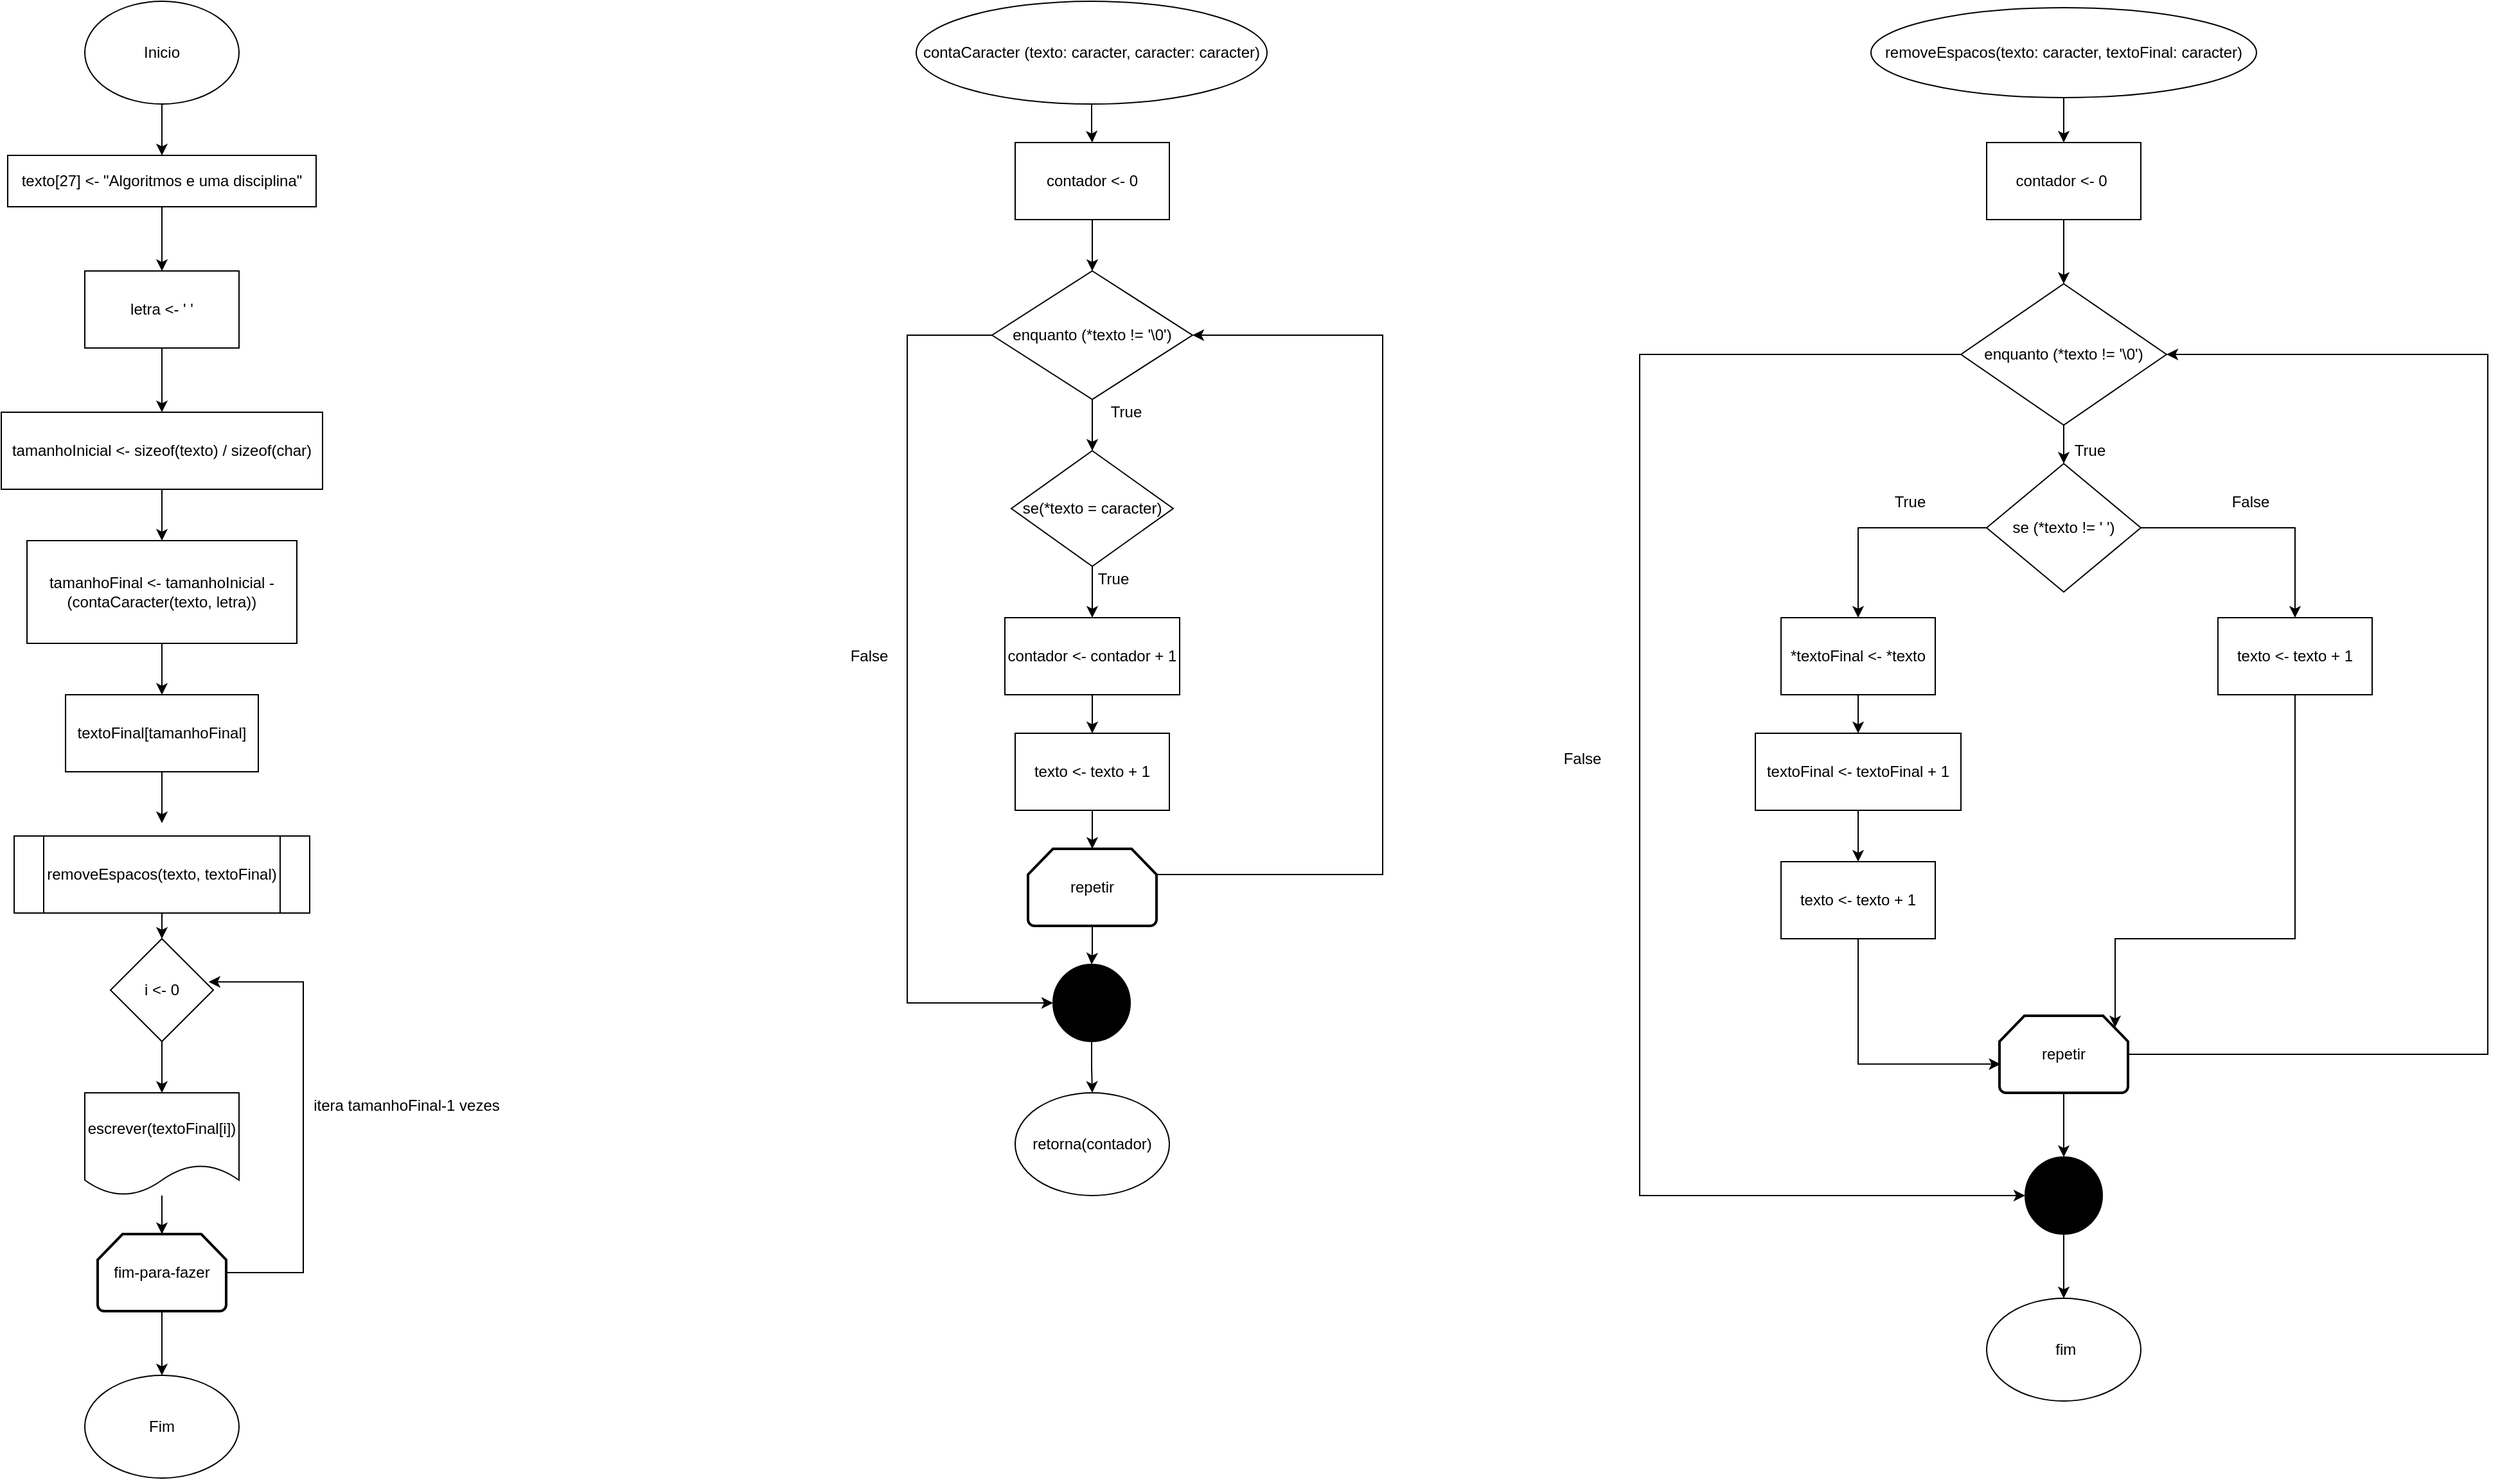 <mxfile version="13.10.2" type="device"><diagram id="3JIQRtcyTBd6U-Dw3apT" name="Page-1"><mxGraphModel dx="1038" dy="585" grid="1" gridSize="10" guides="1" tooltips="1" connect="1" arrows="1" fold="1" page="1" pageScale="1" pageWidth="1654" pageHeight="2336" math="0" shadow="0"><root><mxCell id="0"/><mxCell id="1" parent="0"/><mxCell id="C8wCGnS9aEm-MItg8PbP-4" style="edgeStyle=orthogonalEdgeStyle;rounded=0;orthogonalLoop=1;jettySize=auto;html=1;entryX=0.5;entryY=0;entryDx=0;entryDy=0;" edge="1" parent="1" source="C8wCGnS9aEm-MItg8PbP-1" target="C8wCGnS9aEm-MItg8PbP-2"><mxGeometry relative="1" as="geometry"/></mxCell><mxCell id="C8wCGnS9aEm-MItg8PbP-1" value="Inicio" style="ellipse;whiteSpace=wrap;html=1;" vertex="1" parent="1"><mxGeometry x="120" y="60" width="120" height="80" as="geometry"/></mxCell><mxCell id="C8wCGnS9aEm-MItg8PbP-5" style="edgeStyle=orthogonalEdgeStyle;rounded=0;orthogonalLoop=1;jettySize=auto;html=1;entryX=0.5;entryY=0;entryDx=0;entryDy=0;" edge="1" parent="1" source="C8wCGnS9aEm-MItg8PbP-2" target="C8wCGnS9aEm-MItg8PbP-3"><mxGeometry relative="1" as="geometry"/></mxCell><mxCell id="C8wCGnS9aEm-MItg8PbP-2" value="texto[27] &amp;lt;- &quot;Algoritmos e uma disciplina&quot;" style="rounded=0;whiteSpace=wrap;html=1;" vertex="1" parent="1"><mxGeometry x="60" y="180" width="240" height="40" as="geometry"/></mxCell><mxCell id="C8wCGnS9aEm-MItg8PbP-22" style="edgeStyle=orthogonalEdgeStyle;rounded=0;orthogonalLoop=1;jettySize=auto;html=1;entryX=0.5;entryY=0;entryDx=0;entryDy=0;" edge="1" parent="1" source="C8wCGnS9aEm-MItg8PbP-3" target="C8wCGnS9aEm-MItg8PbP-6"><mxGeometry relative="1" as="geometry"/></mxCell><mxCell id="C8wCGnS9aEm-MItg8PbP-3" value="letra &amp;lt;- ' '" style="rounded=0;whiteSpace=wrap;html=1;" vertex="1" parent="1"><mxGeometry x="120" y="270" width="120" height="60" as="geometry"/></mxCell><mxCell id="C8wCGnS9aEm-MItg8PbP-21" style="edgeStyle=orthogonalEdgeStyle;rounded=0;orthogonalLoop=1;jettySize=auto;html=1;entryX=0.5;entryY=0;entryDx=0;entryDy=0;" edge="1" parent="1" source="C8wCGnS9aEm-MItg8PbP-6" target="C8wCGnS9aEm-MItg8PbP-7"><mxGeometry relative="1" as="geometry"/></mxCell><mxCell id="C8wCGnS9aEm-MItg8PbP-6" value="tamanhoInicial &amp;lt;- sizeof(texto) / sizeof(char)" style="rounded=0;whiteSpace=wrap;html=1;" vertex="1" parent="1"><mxGeometry x="55" y="380" width="250" height="60" as="geometry"/></mxCell><mxCell id="C8wCGnS9aEm-MItg8PbP-20" style="edgeStyle=orthogonalEdgeStyle;rounded=0;orthogonalLoop=1;jettySize=auto;html=1;entryX=0.5;entryY=0;entryDx=0;entryDy=0;" edge="1" parent="1" source="C8wCGnS9aEm-MItg8PbP-7" target="C8wCGnS9aEm-MItg8PbP-8"><mxGeometry relative="1" as="geometry"/></mxCell><mxCell id="C8wCGnS9aEm-MItg8PbP-7" value="tamanhoFinal &amp;lt;- tamanhoInicial - (contaCaracter(texto, letra))" style="rounded=0;whiteSpace=wrap;html=1;" vertex="1" parent="1"><mxGeometry x="75" y="480" width="210" height="80" as="geometry"/></mxCell><mxCell id="C8wCGnS9aEm-MItg8PbP-19" style="edgeStyle=orthogonalEdgeStyle;rounded=0;orthogonalLoop=1;jettySize=auto;html=1;entryX=0.5;entryY=0;entryDx=0;entryDy=0;" edge="1" parent="1" source="C8wCGnS9aEm-MItg8PbP-8"><mxGeometry relative="1" as="geometry"><mxPoint x="180" y="700" as="targetPoint"/></mxGeometry></mxCell><mxCell id="C8wCGnS9aEm-MItg8PbP-8" value="textoFinal[tamanhoFinal]" style="rounded=0;whiteSpace=wrap;html=1;" vertex="1" parent="1"><mxGeometry x="105" y="600" width="150" height="60" as="geometry"/></mxCell><mxCell id="C8wCGnS9aEm-MItg8PbP-18" style="edgeStyle=orthogonalEdgeStyle;rounded=0;orthogonalLoop=1;jettySize=auto;html=1;entryX=0.5;entryY=0;entryDx=0;entryDy=0;" edge="1" parent="1" target="C8wCGnS9aEm-MItg8PbP-10"><mxGeometry relative="1" as="geometry"><mxPoint x="180" y="770" as="sourcePoint"/></mxGeometry></mxCell><mxCell id="C8wCGnS9aEm-MItg8PbP-12" style="edgeStyle=orthogonalEdgeStyle;rounded=0;orthogonalLoop=1;jettySize=auto;html=1;entryX=0.5;entryY=0;entryDx=0;entryDy=0;" edge="1" parent="1" source="C8wCGnS9aEm-MItg8PbP-10" target="C8wCGnS9aEm-MItg8PbP-11"><mxGeometry relative="1" as="geometry"/></mxCell><mxCell id="C8wCGnS9aEm-MItg8PbP-10" value="i &amp;lt;- 0" style="rhombus;whiteSpace=wrap;html=1;" vertex="1" parent="1"><mxGeometry x="140" y="790" width="80" height="80" as="geometry"/></mxCell><mxCell id="C8wCGnS9aEm-MItg8PbP-15" style="edgeStyle=orthogonalEdgeStyle;rounded=0;orthogonalLoop=1;jettySize=auto;html=1;entryX=0.5;entryY=0;entryDx=0;entryDy=0;entryPerimeter=0;" edge="1" parent="1" source="C8wCGnS9aEm-MItg8PbP-11" target="C8wCGnS9aEm-MItg8PbP-13"><mxGeometry relative="1" as="geometry"/></mxCell><mxCell id="C8wCGnS9aEm-MItg8PbP-11" value="escrever(textoFinal[i])" style="shape=document;whiteSpace=wrap;html=1;boundedLbl=1;" vertex="1" parent="1"><mxGeometry x="120" y="910" width="120" height="80" as="geometry"/></mxCell><mxCell id="C8wCGnS9aEm-MItg8PbP-16" style="edgeStyle=orthogonalEdgeStyle;rounded=0;orthogonalLoop=1;jettySize=auto;html=1;entryX=0.955;entryY=0.42;entryDx=0;entryDy=0;entryPerimeter=0;" edge="1" parent="1" source="C8wCGnS9aEm-MItg8PbP-13" target="C8wCGnS9aEm-MItg8PbP-10"><mxGeometry relative="1" as="geometry"><Array as="points"><mxPoint x="290" y="1050"/><mxPoint x="290" y="824"/></Array></mxGeometry></mxCell><mxCell id="C8wCGnS9aEm-MItg8PbP-23" style="edgeStyle=orthogonalEdgeStyle;rounded=0;orthogonalLoop=1;jettySize=auto;html=1;entryX=0.5;entryY=0;entryDx=0;entryDy=0;" edge="1" parent="1" source="C8wCGnS9aEm-MItg8PbP-13" target="C8wCGnS9aEm-MItg8PbP-14"><mxGeometry relative="1" as="geometry"/></mxCell><mxCell id="C8wCGnS9aEm-MItg8PbP-13" value="fim-para-fazer" style="strokeWidth=2;html=1;shape=mxgraph.flowchart.loop_limit;whiteSpace=wrap;" vertex="1" parent="1"><mxGeometry x="130" y="1020" width="100" height="60" as="geometry"/></mxCell><mxCell id="C8wCGnS9aEm-MItg8PbP-14" value="Fim" style="ellipse;whiteSpace=wrap;html=1;" vertex="1" parent="1"><mxGeometry x="120" y="1130" width="120" height="80" as="geometry"/></mxCell><mxCell id="C8wCGnS9aEm-MItg8PbP-17" value="itera&amp;nbsp;tamanhoFinal-1 vezes" style="text;html=1;align=center;verticalAlign=middle;resizable=0;points=[];autosize=1;" vertex="1" parent="1"><mxGeometry x="290" y="910" width="160" height="20" as="geometry"/></mxCell><mxCell id="C8wCGnS9aEm-MItg8PbP-24" value="&lt;span&gt;removeEspacos(texto, textoFinal)&lt;/span&gt;" style="shape=process;whiteSpace=wrap;html=1;backgroundOutline=1;" vertex="1" parent="1"><mxGeometry x="65" y="710" width="230" height="60" as="geometry"/></mxCell><mxCell id="C8wCGnS9aEm-MItg8PbP-47" style="edgeStyle=orthogonalEdgeStyle;rounded=0;orthogonalLoop=1;jettySize=auto;html=1;entryX=0.5;entryY=0;entryDx=0;entryDy=0;" edge="1" parent="1" source="C8wCGnS9aEm-MItg8PbP-25" target="C8wCGnS9aEm-MItg8PbP-26"><mxGeometry relative="1" as="geometry"/></mxCell><mxCell id="C8wCGnS9aEm-MItg8PbP-25" value="contaCaracter (texto: caracter, caracter: caracter)" style="ellipse;whiteSpace=wrap;html=1;" vertex="1" parent="1"><mxGeometry x="767" y="60" width="273" height="80" as="geometry"/></mxCell><mxCell id="C8wCGnS9aEm-MItg8PbP-46" style="edgeStyle=orthogonalEdgeStyle;rounded=0;orthogonalLoop=1;jettySize=auto;html=1;entryX=0.5;entryY=0;entryDx=0;entryDy=0;" edge="1" parent="1" source="C8wCGnS9aEm-MItg8PbP-26" target="C8wCGnS9aEm-MItg8PbP-27"><mxGeometry relative="1" as="geometry"/></mxCell><mxCell id="C8wCGnS9aEm-MItg8PbP-26" value="contador &amp;lt;- 0" style="rounded=0;whiteSpace=wrap;html=1;" vertex="1" parent="1"><mxGeometry x="844" y="170" width="120" height="60" as="geometry"/></mxCell><mxCell id="C8wCGnS9aEm-MItg8PbP-37" style="edgeStyle=orthogonalEdgeStyle;rounded=0;orthogonalLoop=1;jettySize=auto;html=1;entryX=0;entryY=0.5;entryDx=0;entryDy=0;entryPerimeter=0;" edge="1" parent="1" source="C8wCGnS9aEm-MItg8PbP-27" target="C8wCGnS9aEm-MItg8PbP-36"><mxGeometry relative="1" as="geometry"><Array as="points"><mxPoint x="760" y="320"/><mxPoint x="760" y="840"/></Array></mxGeometry></mxCell><mxCell id="C8wCGnS9aEm-MItg8PbP-39" style="edgeStyle=orthogonalEdgeStyle;rounded=0;orthogonalLoop=1;jettySize=auto;html=1;entryX=0.5;entryY=0;entryDx=0;entryDy=0;" edge="1" parent="1" source="C8wCGnS9aEm-MItg8PbP-27" target="C8wCGnS9aEm-MItg8PbP-28"><mxGeometry relative="1" as="geometry"/></mxCell><mxCell id="C8wCGnS9aEm-MItg8PbP-27" value="enquanto (*texto != '\0')" style="rhombus;whiteSpace=wrap;html=1;" vertex="1" parent="1"><mxGeometry x="826" y="270" width="156" height="100" as="geometry"/></mxCell><mxCell id="C8wCGnS9aEm-MItg8PbP-34" style="edgeStyle=orthogonalEdgeStyle;rounded=0;orthogonalLoop=1;jettySize=auto;html=1;entryX=0.5;entryY=0;entryDx=0;entryDy=0;" edge="1" parent="1" source="C8wCGnS9aEm-MItg8PbP-28" target="C8wCGnS9aEm-MItg8PbP-29"><mxGeometry relative="1" as="geometry"/></mxCell><mxCell id="C8wCGnS9aEm-MItg8PbP-28" value="se(*texto = caracter)" style="rhombus;whiteSpace=wrap;html=1;" vertex="1" parent="1"><mxGeometry x="841" y="410" width="126" height="90" as="geometry"/></mxCell><mxCell id="C8wCGnS9aEm-MItg8PbP-33" style="edgeStyle=orthogonalEdgeStyle;rounded=0;orthogonalLoop=1;jettySize=auto;html=1;entryX=0.5;entryY=0;entryDx=0;entryDy=0;" edge="1" parent="1" source="C8wCGnS9aEm-MItg8PbP-29" target="C8wCGnS9aEm-MItg8PbP-30"><mxGeometry relative="1" as="geometry"/></mxCell><mxCell id="C8wCGnS9aEm-MItg8PbP-29" value="contador &amp;lt;- contador + 1" style="rounded=0;whiteSpace=wrap;html=1;" vertex="1" parent="1"><mxGeometry x="836" y="540" width="136" height="60" as="geometry"/></mxCell><mxCell id="C8wCGnS9aEm-MItg8PbP-43" style="edgeStyle=orthogonalEdgeStyle;rounded=0;orthogonalLoop=1;jettySize=auto;html=1;entryX=0.5;entryY=0;entryDx=0;entryDy=0;entryPerimeter=0;" edge="1" parent="1" source="C8wCGnS9aEm-MItg8PbP-30" target="C8wCGnS9aEm-MItg8PbP-35"><mxGeometry relative="1" as="geometry"/></mxCell><mxCell id="C8wCGnS9aEm-MItg8PbP-30" value="texto &amp;lt;- texto + 1" style="rounded=0;whiteSpace=wrap;html=1;" vertex="1" parent="1"><mxGeometry x="844" y="630" width="120" height="60" as="geometry"/></mxCell><mxCell id="C8wCGnS9aEm-MItg8PbP-31" value="retorna(contador)" style="ellipse;whiteSpace=wrap;html=1;" vertex="1" parent="1"><mxGeometry x="844" y="910" width="120" height="80" as="geometry"/></mxCell><mxCell id="C8wCGnS9aEm-MItg8PbP-42" style="edgeStyle=orthogonalEdgeStyle;rounded=0;orthogonalLoop=1;jettySize=auto;html=1;entryX=1;entryY=0.5;entryDx=0;entryDy=0;" edge="1" parent="1" source="C8wCGnS9aEm-MItg8PbP-35" target="C8wCGnS9aEm-MItg8PbP-27"><mxGeometry relative="1" as="geometry"><mxPoint x="1130" y="560" as="targetPoint"/><Array as="points"><mxPoint x="1130" y="740"/><mxPoint x="1130" y="320"/></Array></mxGeometry></mxCell><mxCell id="C8wCGnS9aEm-MItg8PbP-44" style="edgeStyle=orthogonalEdgeStyle;rounded=0;orthogonalLoop=1;jettySize=auto;html=1;entryX=0.5;entryY=0;entryDx=0;entryDy=0;entryPerimeter=0;" edge="1" parent="1" source="C8wCGnS9aEm-MItg8PbP-35" target="C8wCGnS9aEm-MItg8PbP-36"><mxGeometry relative="1" as="geometry"/></mxCell><mxCell id="C8wCGnS9aEm-MItg8PbP-35" value="repetir" style="strokeWidth=2;html=1;shape=mxgraph.flowchart.loop_limit;whiteSpace=wrap;" vertex="1" parent="1"><mxGeometry x="854" y="720" width="100" height="60" as="geometry"/></mxCell><mxCell id="C8wCGnS9aEm-MItg8PbP-45" style="edgeStyle=orthogonalEdgeStyle;rounded=0;orthogonalLoop=1;jettySize=auto;html=1;entryX=0.5;entryY=0;entryDx=0;entryDy=0;" edge="1" parent="1" source="C8wCGnS9aEm-MItg8PbP-36" target="C8wCGnS9aEm-MItg8PbP-31"><mxGeometry relative="1" as="geometry"/></mxCell><mxCell id="C8wCGnS9aEm-MItg8PbP-36" value="" style="verticalLabelPosition=bottom;verticalAlign=top;html=1;shape=mxgraph.flowchart.on-page_reference;fillColor=#000000;" vertex="1" parent="1"><mxGeometry x="873.5" y="810" width="60" height="60" as="geometry"/></mxCell><mxCell id="C8wCGnS9aEm-MItg8PbP-38" value="False" style="text;html=1;align=center;verticalAlign=middle;resizable=0;points=[];autosize=1;" vertex="1" parent="1"><mxGeometry x="705" y="560" width="50" height="20" as="geometry"/></mxCell><mxCell id="C8wCGnS9aEm-MItg8PbP-40" value="True" style="text;html=1;align=center;verticalAlign=middle;resizable=0;points=[];autosize=1;" vertex="1" parent="1"><mxGeometry x="910" y="370" width="40" height="20" as="geometry"/></mxCell><mxCell id="C8wCGnS9aEm-MItg8PbP-41" value="True" style="text;html=1;align=center;verticalAlign=middle;resizable=0;points=[];autosize=1;" vertex="1" parent="1"><mxGeometry x="900" y="500" width="40" height="20" as="geometry"/></mxCell><mxCell id="C8wCGnS9aEm-MItg8PbP-77" style="edgeStyle=orthogonalEdgeStyle;rounded=0;orthogonalLoop=1;jettySize=auto;html=1;entryX=0.5;entryY=0;entryDx=0;entryDy=0;" edge="1" parent="1" source="C8wCGnS9aEm-MItg8PbP-48" target="C8wCGnS9aEm-MItg8PbP-49"><mxGeometry relative="1" as="geometry"/></mxCell><mxCell id="C8wCGnS9aEm-MItg8PbP-48" value="removeEspacos(texto: caracter, textoFinal: caracter)" style="ellipse;whiteSpace=wrap;html=1;fillColor=#FFFFFF;" vertex="1" parent="1"><mxGeometry x="1510" y="65" width="300" height="70" as="geometry"/></mxCell><mxCell id="C8wCGnS9aEm-MItg8PbP-54" style="edgeStyle=orthogonalEdgeStyle;rounded=0;orthogonalLoop=1;jettySize=auto;html=1;entryX=0.5;entryY=0;entryDx=0;entryDy=0;" edge="1" parent="1" source="C8wCGnS9aEm-MItg8PbP-49" target="C8wCGnS9aEm-MItg8PbP-50"><mxGeometry relative="1" as="geometry"/></mxCell><mxCell id="C8wCGnS9aEm-MItg8PbP-49" value="contador &amp;lt;- 0&amp;nbsp;" style="rounded=0;whiteSpace=wrap;html=1;fillColor=#FFFFFF;" vertex="1" parent="1"><mxGeometry x="1600" y="170" width="120" height="60" as="geometry"/></mxCell><mxCell id="C8wCGnS9aEm-MItg8PbP-52" style="edgeStyle=orthogonalEdgeStyle;rounded=0;orthogonalLoop=1;jettySize=auto;html=1;entryX=0.5;entryY=0;entryDx=0;entryDy=0;" edge="1" parent="1" source="C8wCGnS9aEm-MItg8PbP-50" target="C8wCGnS9aEm-MItg8PbP-51"><mxGeometry relative="1" as="geometry"/></mxCell><mxCell id="C8wCGnS9aEm-MItg8PbP-72" style="edgeStyle=orthogonalEdgeStyle;rounded=0;orthogonalLoop=1;jettySize=auto;html=1;entryX=0;entryY=0.5;entryDx=0;entryDy=0;entryPerimeter=0;" edge="1" parent="1" source="C8wCGnS9aEm-MItg8PbP-50" target="C8wCGnS9aEm-MItg8PbP-66"><mxGeometry relative="1" as="geometry"><Array as="points"><mxPoint x="1330" y="335"/><mxPoint x="1330" y="990"/></Array></mxGeometry></mxCell><mxCell id="C8wCGnS9aEm-MItg8PbP-50" value="enquanto (*texto != '\0')" style="rhombus;whiteSpace=wrap;html=1;fillColor=#FFFFFF;" vertex="1" parent="1"><mxGeometry x="1580" y="280" width="160" height="110" as="geometry"/></mxCell><mxCell id="C8wCGnS9aEm-MItg8PbP-56" style="edgeStyle=orthogonalEdgeStyle;rounded=0;orthogonalLoop=1;jettySize=auto;html=1;" edge="1" parent="1" source="C8wCGnS9aEm-MItg8PbP-51" target="C8wCGnS9aEm-MItg8PbP-55"><mxGeometry relative="1" as="geometry"/></mxCell><mxCell id="C8wCGnS9aEm-MItg8PbP-62" style="edgeStyle=orthogonalEdgeStyle;rounded=0;orthogonalLoop=1;jettySize=auto;html=1;entryX=0.5;entryY=0;entryDx=0;entryDy=0;" edge="1" parent="1" source="C8wCGnS9aEm-MItg8PbP-51" target="C8wCGnS9aEm-MItg8PbP-61"><mxGeometry relative="1" as="geometry"/></mxCell><mxCell id="C8wCGnS9aEm-MItg8PbP-51" value="se (*texto != ' ')" style="rhombus;whiteSpace=wrap;html=1;fillColor=#FFFFFF;" vertex="1" parent="1"><mxGeometry x="1600" y="420" width="120" height="100" as="geometry"/></mxCell><mxCell id="C8wCGnS9aEm-MItg8PbP-53" value="True" style="text;html=1;align=center;verticalAlign=middle;resizable=0;points=[];autosize=1;" vertex="1" parent="1"><mxGeometry x="1660" y="400" width="40" height="20" as="geometry"/></mxCell><mxCell id="C8wCGnS9aEm-MItg8PbP-59" style="edgeStyle=orthogonalEdgeStyle;rounded=0;orthogonalLoop=1;jettySize=auto;html=1;" edge="1" parent="1" source="C8wCGnS9aEm-MItg8PbP-55" target="C8wCGnS9aEm-MItg8PbP-57"><mxGeometry relative="1" as="geometry"/></mxCell><mxCell id="C8wCGnS9aEm-MItg8PbP-55" value="*textoFinal &amp;lt;- *texto" style="rounded=0;whiteSpace=wrap;html=1;fillColor=#FFFFFF;" vertex="1" parent="1"><mxGeometry x="1440" y="540" width="120" height="60" as="geometry"/></mxCell><mxCell id="C8wCGnS9aEm-MItg8PbP-60" style="edgeStyle=orthogonalEdgeStyle;rounded=0;orthogonalLoop=1;jettySize=auto;html=1;entryX=0.5;entryY=0;entryDx=0;entryDy=0;" edge="1" parent="1" source="C8wCGnS9aEm-MItg8PbP-57" target="C8wCGnS9aEm-MItg8PbP-58"><mxGeometry relative="1" as="geometry"/></mxCell><mxCell id="C8wCGnS9aEm-MItg8PbP-57" value="textoFinal &amp;lt;- textoFinal + 1" style="rounded=0;whiteSpace=wrap;html=1;fillColor=#FFFFFF;" vertex="1" parent="1"><mxGeometry x="1420" y="630" width="160" height="60" as="geometry"/></mxCell><mxCell id="C8wCGnS9aEm-MItg8PbP-75" style="edgeStyle=orthogonalEdgeStyle;rounded=0;orthogonalLoop=1;jettySize=auto;html=1;entryX=0.008;entryY=0.627;entryDx=0;entryDy=0;entryPerimeter=0;" edge="1" parent="1" source="C8wCGnS9aEm-MItg8PbP-58" target="C8wCGnS9aEm-MItg8PbP-65"><mxGeometry relative="1" as="geometry"><Array as="points"><mxPoint x="1500" y="888"/></Array></mxGeometry></mxCell><mxCell id="C8wCGnS9aEm-MItg8PbP-58" value="texto &amp;lt;- texto + 1" style="rounded=0;whiteSpace=wrap;html=1;fillColor=#FFFFFF;" vertex="1" parent="1"><mxGeometry x="1440" y="730" width="120" height="60" as="geometry"/></mxCell><mxCell id="C8wCGnS9aEm-MItg8PbP-76" style="edgeStyle=orthogonalEdgeStyle;rounded=0;orthogonalLoop=1;jettySize=auto;html=1;entryX=0.9;entryY=0.15;entryDx=0;entryDy=0;entryPerimeter=0;" edge="1" parent="1" source="C8wCGnS9aEm-MItg8PbP-61" target="C8wCGnS9aEm-MItg8PbP-65"><mxGeometry relative="1" as="geometry"><Array as="points"><mxPoint x="1840" y="790"/><mxPoint x="1700" y="790"/></Array></mxGeometry></mxCell><mxCell id="C8wCGnS9aEm-MItg8PbP-61" value="texto &amp;lt;- texto + 1" style="rounded=0;whiteSpace=wrap;html=1;fillColor=#FFFFFF;" vertex="1" parent="1"><mxGeometry x="1780" y="540" width="120" height="60" as="geometry"/></mxCell><mxCell id="C8wCGnS9aEm-MItg8PbP-63" value="True" style="text;html=1;align=center;verticalAlign=middle;resizable=0;points=[];autosize=1;" vertex="1" parent="1"><mxGeometry x="1520" y="440" width="40" height="20" as="geometry"/></mxCell><mxCell id="C8wCGnS9aEm-MItg8PbP-64" value="False" style="text;html=1;align=center;verticalAlign=middle;resizable=0;points=[];autosize=1;" vertex="1" parent="1"><mxGeometry x="1780" y="440" width="50" height="20" as="geometry"/></mxCell><mxCell id="C8wCGnS9aEm-MItg8PbP-69" style="edgeStyle=orthogonalEdgeStyle;rounded=0;orthogonalLoop=1;jettySize=auto;html=1;entryX=0.5;entryY=0;entryDx=0;entryDy=0;entryPerimeter=0;" edge="1" parent="1" source="C8wCGnS9aEm-MItg8PbP-65" target="C8wCGnS9aEm-MItg8PbP-66"><mxGeometry relative="1" as="geometry"/></mxCell><mxCell id="C8wCGnS9aEm-MItg8PbP-74" style="edgeStyle=orthogonalEdgeStyle;rounded=0;orthogonalLoop=1;jettySize=auto;html=1;entryX=1;entryY=0.5;entryDx=0;entryDy=0;" edge="1" parent="1" source="C8wCGnS9aEm-MItg8PbP-65" target="C8wCGnS9aEm-MItg8PbP-50"><mxGeometry relative="1" as="geometry"><Array as="points"><mxPoint x="1990" y="880"/><mxPoint x="1990" y="335"/></Array></mxGeometry></mxCell><mxCell id="C8wCGnS9aEm-MItg8PbP-65" value="repetir" style="strokeWidth=2;html=1;shape=mxgraph.flowchart.loop_limit;whiteSpace=wrap;fillColor=#FFFFFF;" vertex="1" parent="1"><mxGeometry x="1610" y="850" width="100" height="60" as="geometry"/></mxCell><mxCell id="C8wCGnS9aEm-MItg8PbP-68" style="edgeStyle=orthogonalEdgeStyle;rounded=0;orthogonalLoop=1;jettySize=auto;html=1;entryX=0.5;entryY=0;entryDx=0;entryDy=0;" edge="1" parent="1" source="C8wCGnS9aEm-MItg8PbP-66" target="C8wCGnS9aEm-MItg8PbP-67"><mxGeometry relative="1" as="geometry"/></mxCell><mxCell id="C8wCGnS9aEm-MItg8PbP-66" value="" style="verticalLabelPosition=bottom;verticalAlign=top;html=1;shape=mxgraph.flowchart.on-page_reference;fillColor=#000000;" vertex="1" parent="1"><mxGeometry x="1630" y="960" width="60" height="60" as="geometry"/></mxCell><mxCell id="C8wCGnS9aEm-MItg8PbP-67" value="&amp;nbsp;fim" style="ellipse;whiteSpace=wrap;html=1;fillColor=#FFFFFF;" vertex="1" parent="1"><mxGeometry x="1600" y="1070" width="120" height="80" as="geometry"/></mxCell><mxCell id="C8wCGnS9aEm-MItg8PbP-73" value="False" style="text;html=1;align=center;verticalAlign=middle;resizable=0;points=[];autosize=1;" vertex="1" parent="1"><mxGeometry x="1260" y="640" width="50" height="20" as="geometry"/></mxCell></root></mxGraphModel></diagram></mxfile>